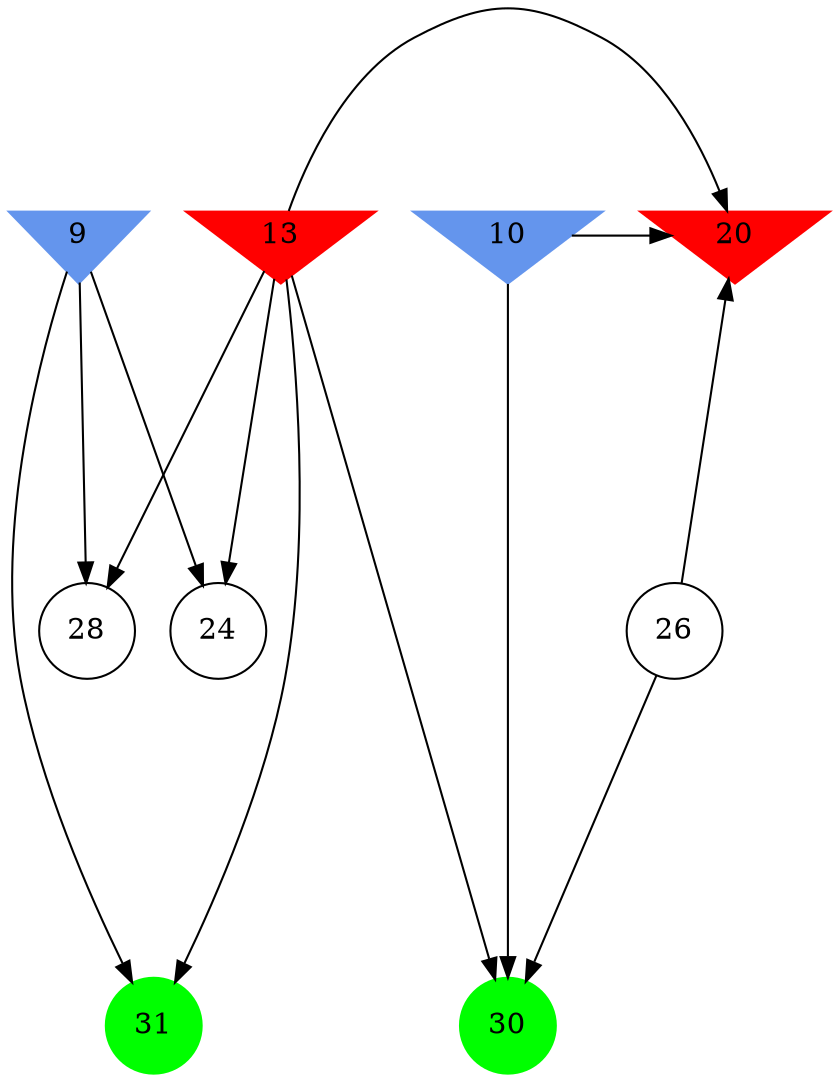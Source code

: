 digraph brain {
	ranksep=2.0;
	9 [shape=invtriangle,style=filled,color=cornflowerblue];
	10 [shape=invtriangle,style=filled,color=cornflowerblue];
	13 [shape=invtriangle,style=filled,color=red];
	20 [shape=invtriangle,style=filled,color=red];
	24 [shape=circle,color=black];
	26 [shape=circle,color=black];
	28 [shape=circle,color=black];
	30 [shape=circle,style=filled,color=green];
	31 [shape=circle,style=filled,color=green];
	13	->	24;
	13	->	28;
	13	->	31;
	9	->	24;
	9	->	28;
	9	->	31;
	10	->	20;
	10	->	30;
	26	->	20;
	26	->	30;
	13	->	20;
	13	->	30;
	{ rank=same; 9; 10; 13; 20; }
	{ rank=same; 24; 26; 28; }
	{ rank=same; 30; 31; }
}
